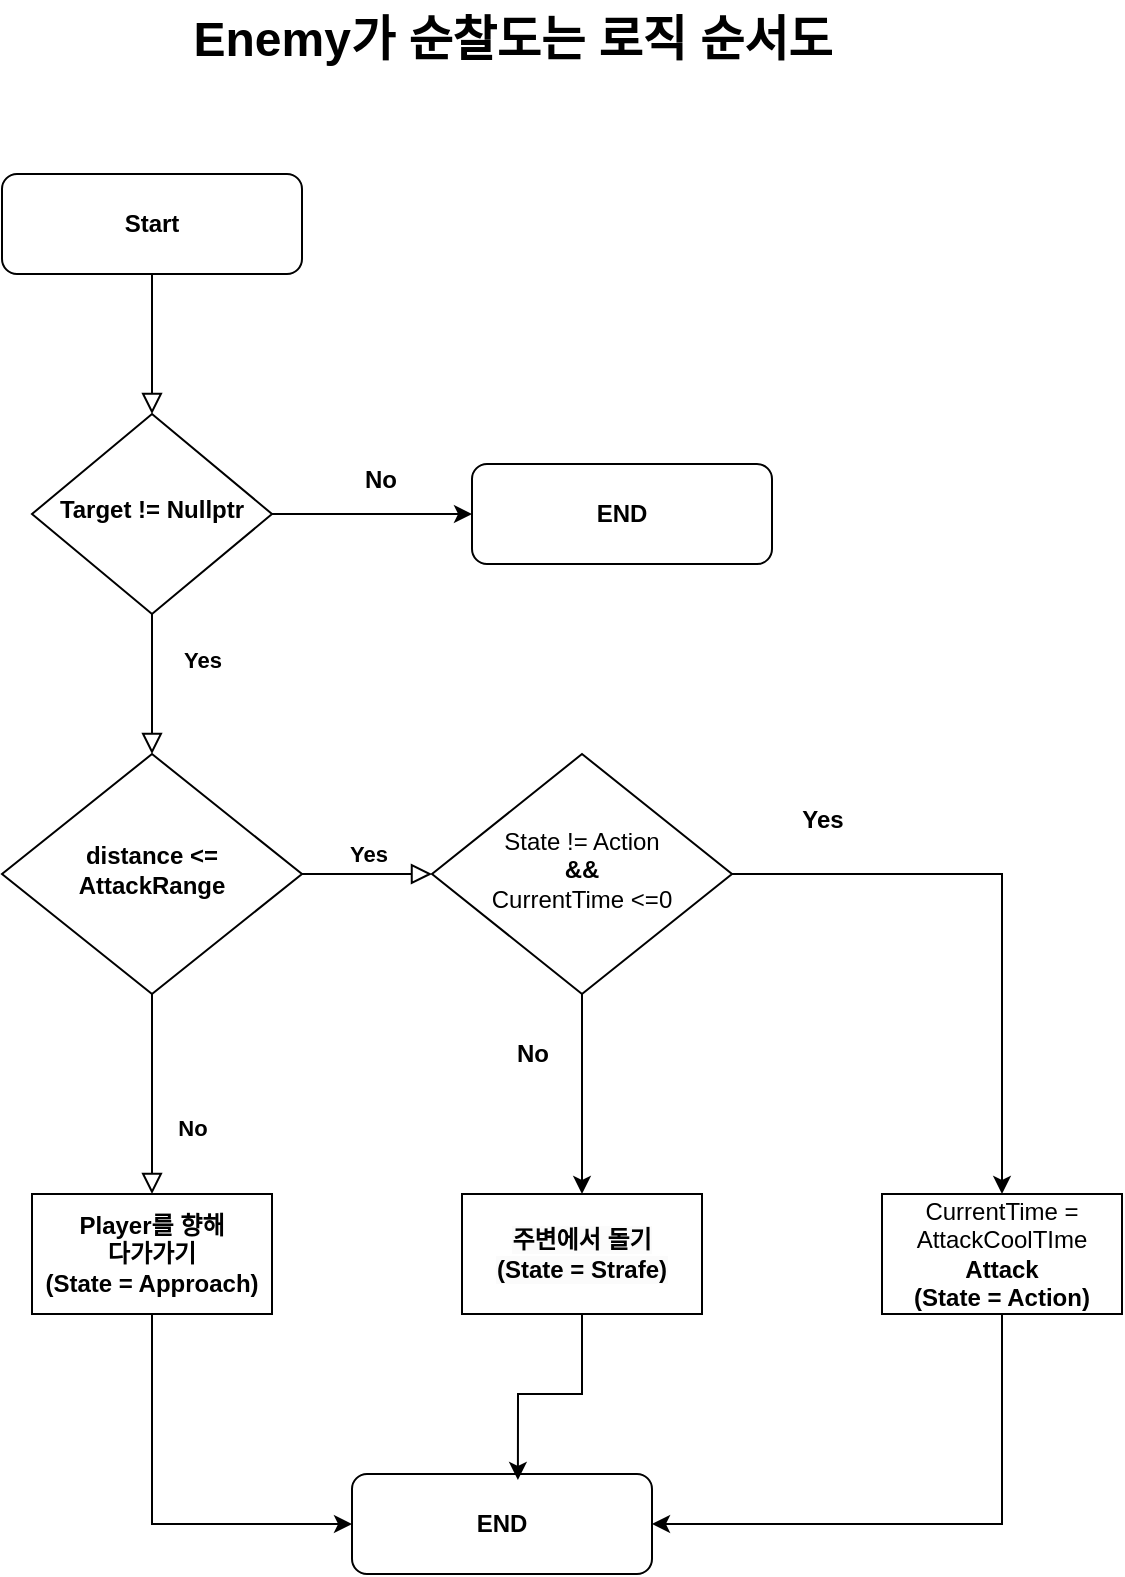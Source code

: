 <mxfile version="23.1.8" type="github">
  <diagram id="C5RBs43oDa-KdzZeNtuy" name="Page-1">
    <mxGraphModel dx="1183" dy="687" grid="1" gridSize="10" guides="1" tooltips="1" connect="1" arrows="1" fold="1" page="1" pageScale="1" pageWidth="827" pageHeight="1169" math="0" shadow="0">
      <root>
        <mxCell id="WIyWlLk6GJQsqaUBKTNV-0" />
        <mxCell id="WIyWlLk6GJQsqaUBKTNV-1" parent="WIyWlLk6GJQsqaUBKTNV-0" />
        <mxCell id="WIyWlLk6GJQsqaUBKTNV-2" value="" style="rounded=0;html=1;jettySize=auto;orthogonalLoop=1;fontSize=11;endArrow=block;endFill=0;endSize=8;strokeWidth=1;shadow=0;labelBackgroundColor=none;edgeStyle=orthogonalEdgeStyle;" parent="WIyWlLk6GJQsqaUBKTNV-1" source="WIyWlLk6GJQsqaUBKTNV-3" target="WIyWlLk6GJQsqaUBKTNV-6" edge="1">
          <mxGeometry relative="1" as="geometry" />
        </mxCell>
        <mxCell id="WIyWlLk6GJQsqaUBKTNV-3" value="&lt;b&gt;Start&lt;/b&gt;" style="rounded=1;whiteSpace=wrap;html=1;fontSize=12;glass=0;strokeWidth=1;shadow=0;" parent="WIyWlLk6GJQsqaUBKTNV-1" vertex="1">
          <mxGeometry x="205" y="100" width="150" height="50" as="geometry" />
        </mxCell>
        <mxCell id="WIyWlLk6GJQsqaUBKTNV-4" value="&lt;b&gt;Yes&lt;/b&gt;" style="rounded=0;html=1;jettySize=auto;orthogonalLoop=1;fontSize=11;endArrow=block;endFill=0;endSize=8;strokeWidth=1;shadow=0;labelBackgroundColor=none;edgeStyle=orthogonalEdgeStyle;" parent="WIyWlLk6GJQsqaUBKTNV-1" source="WIyWlLk6GJQsqaUBKTNV-6" target="WIyWlLk6GJQsqaUBKTNV-10" edge="1">
          <mxGeometry x="0.067" y="29" relative="1" as="geometry">
            <mxPoint x="-4" y="-15" as="offset" />
            <Array as="points">
              <mxPoint x="280" y="370" />
              <mxPoint x="280" y="370" />
            </Array>
          </mxGeometry>
        </mxCell>
        <mxCell id="XoOKAB7R_F1N4UgA0bkz-16" style="edgeStyle=orthogonalEdgeStyle;rounded=0;orthogonalLoop=1;jettySize=auto;html=1;exitX=1;exitY=0.5;exitDx=0;exitDy=0;entryX=0;entryY=0.5;entryDx=0;entryDy=0;" edge="1" parent="WIyWlLk6GJQsqaUBKTNV-1" source="WIyWlLk6GJQsqaUBKTNV-6" target="XoOKAB7R_F1N4UgA0bkz-14">
          <mxGeometry relative="1" as="geometry" />
        </mxCell>
        <mxCell id="WIyWlLk6GJQsqaUBKTNV-6" value="&lt;b&gt;Target != Nullptr&lt;/b&gt;" style="rhombus;whiteSpace=wrap;html=1;shadow=0;fontFamily=Helvetica;fontSize=12;align=center;strokeWidth=1;spacing=6;spacingTop=-4;" parent="WIyWlLk6GJQsqaUBKTNV-1" vertex="1">
          <mxGeometry x="220" y="220" width="120" height="100" as="geometry" />
        </mxCell>
        <mxCell id="WIyWlLk6GJQsqaUBKTNV-8" value="&lt;b&gt;No&lt;/b&gt;" style="rounded=0;html=1;jettySize=auto;orthogonalLoop=1;fontSize=11;endArrow=block;endFill=0;endSize=8;strokeWidth=1;shadow=0;labelBackgroundColor=none;edgeStyle=orthogonalEdgeStyle;entryX=0.5;entryY=0;entryDx=0;entryDy=0;" parent="WIyWlLk6GJQsqaUBKTNV-1" source="WIyWlLk6GJQsqaUBKTNV-10" target="XoOKAB7R_F1N4UgA0bkz-18" edge="1">
          <mxGeometry x="0.333" y="20" relative="1" as="geometry">
            <mxPoint as="offset" />
            <mxPoint x="280" y="602.5" as="targetPoint" />
          </mxGeometry>
        </mxCell>
        <mxCell id="WIyWlLk6GJQsqaUBKTNV-9" value="&lt;b&gt;Yes&lt;/b&gt;" style="edgeStyle=orthogonalEdgeStyle;rounded=0;html=1;jettySize=auto;orthogonalLoop=1;fontSize=11;endArrow=block;endFill=0;endSize=8;strokeWidth=1;shadow=0;labelBackgroundColor=none;entryX=0;entryY=0.5;entryDx=0;entryDy=0;" parent="WIyWlLk6GJQsqaUBKTNV-1" source="WIyWlLk6GJQsqaUBKTNV-10" target="XoOKAB7R_F1N4UgA0bkz-5" edge="1">
          <mxGeometry y="10" relative="1" as="geometry">
            <mxPoint as="offset" />
            <mxPoint x="415" y="490" as="targetPoint" />
          </mxGeometry>
        </mxCell>
        <mxCell id="WIyWlLk6GJQsqaUBKTNV-10" value="&lt;b&gt;distance &amp;lt;= AttackRange&lt;/b&gt;" style="rhombus;whiteSpace=wrap;html=1;shadow=0;fontFamily=Helvetica;fontSize=12;align=center;strokeWidth=1;spacing=6;spacingTop=-4;" parent="WIyWlLk6GJQsqaUBKTNV-1" vertex="1">
          <mxGeometry x="205" y="390" width="150" height="120" as="geometry" />
        </mxCell>
        <mxCell id="XoOKAB7R_F1N4UgA0bkz-2" value="&lt;b&gt;No&lt;/b&gt;&lt;div&gt;&lt;br&gt;&lt;/div&gt;" style="text;html=1;align=center;verticalAlign=middle;resizable=0;points=[];autosize=1;strokeColor=none;fillColor=none;" vertex="1" parent="WIyWlLk6GJQsqaUBKTNV-1">
          <mxGeometry x="373.5" y="240" width="40" height="40" as="geometry" />
        </mxCell>
        <mxCell id="XoOKAB7R_F1N4UgA0bkz-4" value="&lt;b&gt;&lt;font style=&quot;font-size: 24px;&quot;&gt;Enemy가 순찰도는 로직 순서도&lt;/font&gt;&lt;/b&gt;" style="text;html=1;align=center;verticalAlign=middle;resizable=0;points=[];autosize=1;strokeColor=none;fillColor=none;" vertex="1" parent="WIyWlLk6GJQsqaUBKTNV-1">
          <mxGeometry x="280" y="13" width="360" height="40" as="geometry" />
        </mxCell>
        <mxCell id="XoOKAB7R_F1N4UgA0bkz-6" style="edgeStyle=orthogonalEdgeStyle;rounded=0;orthogonalLoop=1;jettySize=auto;html=1;entryX=0.5;entryY=0;entryDx=0;entryDy=0;" edge="1" parent="WIyWlLk6GJQsqaUBKTNV-1" source="XoOKAB7R_F1N4UgA0bkz-5" target="XoOKAB7R_F1N4UgA0bkz-19">
          <mxGeometry relative="1" as="geometry">
            <mxPoint x="665" y="450" as="targetPoint" />
          </mxGeometry>
        </mxCell>
        <mxCell id="XoOKAB7R_F1N4UgA0bkz-9" style="edgeStyle=orthogonalEdgeStyle;rounded=0;orthogonalLoop=1;jettySize=auto;html=1;entryX=0.5;entryY=0;entryDx=0;entryDy=0;" edge="1" parent="WIyWlLk6GJQsqaUBKTNV-1" source="XoOKAB7R_F1N4UgA0bkz-5">
          <mxGeometry relative="1" as="geometry">
            <mxPoint x="495" y="610" as="targetPoint" />
            <Array as="points">
              <mxPoint x="495" y="595" />
            </Array>
          </mxGeometry>
        </mxCell>
        <mxCell id="XoOKAB7R_F1N4UgA0bkz-5" value="State != Action &lt;br&gt;&lt;b&gt;&amp;amp;&amp;amp;&lt;/b&gt;&lt;br&gt;CurrentTime &amp;lt;=0" style="rhombus;whiteSpace=wrap;html=1;shadow=0;fontFamily=Helvetica;fontSize=12;align=center;strokeWidth=1;spacing=6;spacingTop=-4;" vertex="1" parent="WIyWlLk6GJQsqaUBKTNV-1">
          <mxGeometry x="420" y="390" width="150" height="120" as="geometry" />
        </mxCell>
        <mxCell id="XoOKAB7R_F1N4UgA0bkz-7" value="&lt;b&gt;Yes&lt;/b&gt;" style="text;html=1;align=center;verticalAlign=middle;resizable=0;points=[];autosize=1;strokeColor=none;fillColor=none;" vertex="1" parent="WIyWlLk6GJQsqaUBKTNV-1">
          <mxGeometry x="595" y="408" width="40" height="30" as="geometry" />
        </mxCell>
        <mxCell id="XoOKAB7R_F1N4UgA0bkz-13" value="&lt;b&gt;No&lt;/b&gt;" style="text;html=1;align=center;verticalAlign=middle;resizable=0;points=[];autosize=1;strokeColor=none;fillColor=none;" vertex="1" parent="WIyWlLk6GJQsqaUBKTNV-1">
          <mxGeometry x="450" y="525" width="40" height="30" as="geometry" />
        </mxCell>
        <mxCell id="XoOKAB7R_F1N4UgA0bkz-14" value="&lt;b&gt;END&lt;/b&gt;" style="rounded=1;whiteSpace=wrap;html=1;fontSize=12;glass=0;strokeWidth=1;shadow=0;" vertex="1" parent="WIyWlLk6GJQsqaUBKTNV-1">
          <mxGeometry x="440" y="245" width="150" height="50" as="geometry" />
        </mxCell>
        <mxCell id="XoOKAB7R_F1N4UgA0bkz-17" value="&lt;br&gt;&lt;b style=&quot;border-color: var(--border-color); color: rgb(0, 0, 0); font-family: Helvetica; font-size: 12px; font-style: normal; font-variant-ligatures: normal; font-variant-caps: normal; letter-spacing: normal; orphans: 2; text-indent: 0px; text-transform: none; widows: 2; word-spacing: 0px; -webkit-text-stroke-width: 0px; background-color: rgb(251, 251, 251); text-decoration-thickness: initial; text-decoration-style: initial; text-decoration-color: initial;&quot;&gt;주변에서 돌기&lt;br style=&quot;border-color: var(--border-color);&quot;&gt;(State = Strafe)&lt;/b&gt;&lt;div&gt;&lt;br/&gt;&lt;/div&gt;" style="rounded=0;whiteSpace=wrap;html=1;align=center;" vertex="1" parent="WIyWlLk6GJQsqaUBKTNV-1">
          <mxGeometry x="435" y="610" width="120" height="60" as="geometry" />
        </mxCell>
        <mxCell id="XoOKAB7R_F1N4UgA0bkz-21" style="edgeStyle=orthogonalEdgeStyle;rounded=0;orthogonalLoop=1;jettySize=auto;html=1;exitX=0.5;exitY=1;exitDx=0;exitDy=0;entryX=0;entryY=0.5;entryDx=0;entryDy=0;" edge="1" parent="WIyWlLk6GJQsqaUBKTNV-1" source="XoOKAB7R_F1N4UgA0bkz-18" target="XoOKAB7R_F1N4UgA0bkz-20">
          <mxGeometry relative="1" as="geometry" />
        </mxCell>
        <mxCell id="XoOKAB7R_F1N4UgA0bkz-18" value="&lt;b style=&quot;border-color: var(--border-color);&quot;&gt;Player를 향해&lt;br style=&quot;border-color: var(--border-color);&quot;&gt;다가가기&lt;br style=&quot;border-color: var(--border-color);&quot;&gt;(State = Approach)&lt;/b&gt;" style="rounded=0;whiteSpace=wrap;html=1;align=center;" vertex="1" parent="WIyWlLk6GJQsqaUBKTNV-1">
          <mxGeometry x="220" y="610" width="120" height="60" as="geometry" />
        </mxCell>
        <mxCell id="XoOKAB7R_F1N4UgA0bkz-23" style="edgeStyle=orthogonalEdgeStyle;rounded=0;orthogonalLoop=1;jettySize=auto;html=1;exitX=0.5;exitY=1;exitDx=0;exitDy=0;entryX=1;entryY=0.5;entryDx=0;entryDy=0;" edge="1" parent="WIyWlLk6GJQsqaUBKTNV-1" source="XoOKAB7R_F1N4UgA0bkz-19" target="XoOKAB7R_F1N4UgA0bkz-20">
          <mxGeometry relative="1" as="geometry" />
        </mxCell>
        <mxCell id="XoOKAB7R_F1N4UgA0bkz-19" value="CurrentTime = AttackCoolTIme&lt;b style=&quot;border-color: var(--border-color);&quot;&gt;&lt;br style=&quot;border-color: var(--border-color);&quot;&gt;Attack&lt;br style=&quot;border-color: var(--border-color);&quot;&gt;(State = Action)&lt;/b&gt;" style="rounded=0;whiteSpace=wrap;html=1;" vertex="1" parent="WIyWlLk6GJQsqaUBKTNV-1">
          <mxGeometry x="645" y="610" width="120" height="60" as="geometry" />
        </mxCell>
        <mxCell id="XoOKAB7R_F1N4UgA0bkz-20" value="&lt;b&gt;END&lt;/b&gt;" style="rounded=1;whiteSpace=wrap;html=1;fontSize=12;glass=0;strokeWidth=1;shadow=0;" vertex="1" parent="WIyWlLk6GJQsqaUBKTNV-1">
          <mxGeometry x="380" y="750" width="150" height="50" as="geometry" />
        </mxCell>
        <mxCell id="XoOKAB7R_F1N4UgA0bkz-22" style="edgeStyle=orthogonalEdgeStyle;rounded=0;orthogonalLoop=1;jettySize=auto;html=1;exitX=0.5;exitY=1;exitDx=0;exitDy=0;entryX=0.553;entryY=0.06;entryDx=0;entryDy=0;entryPerimeter=0;" edge="1" parent="WIyWlLk6GJQsqaUBKTNV-1" source="XoOKAB7R_F1N4UgA0bkz-17" target="XoOKAB7R_F1N4UgA0bkz-20">
          <mxGeometry relative="1" as="geometry" />
        </mxCell>
      </root>
    </mxGraphModel>
  </diagram>
</mxfile>
